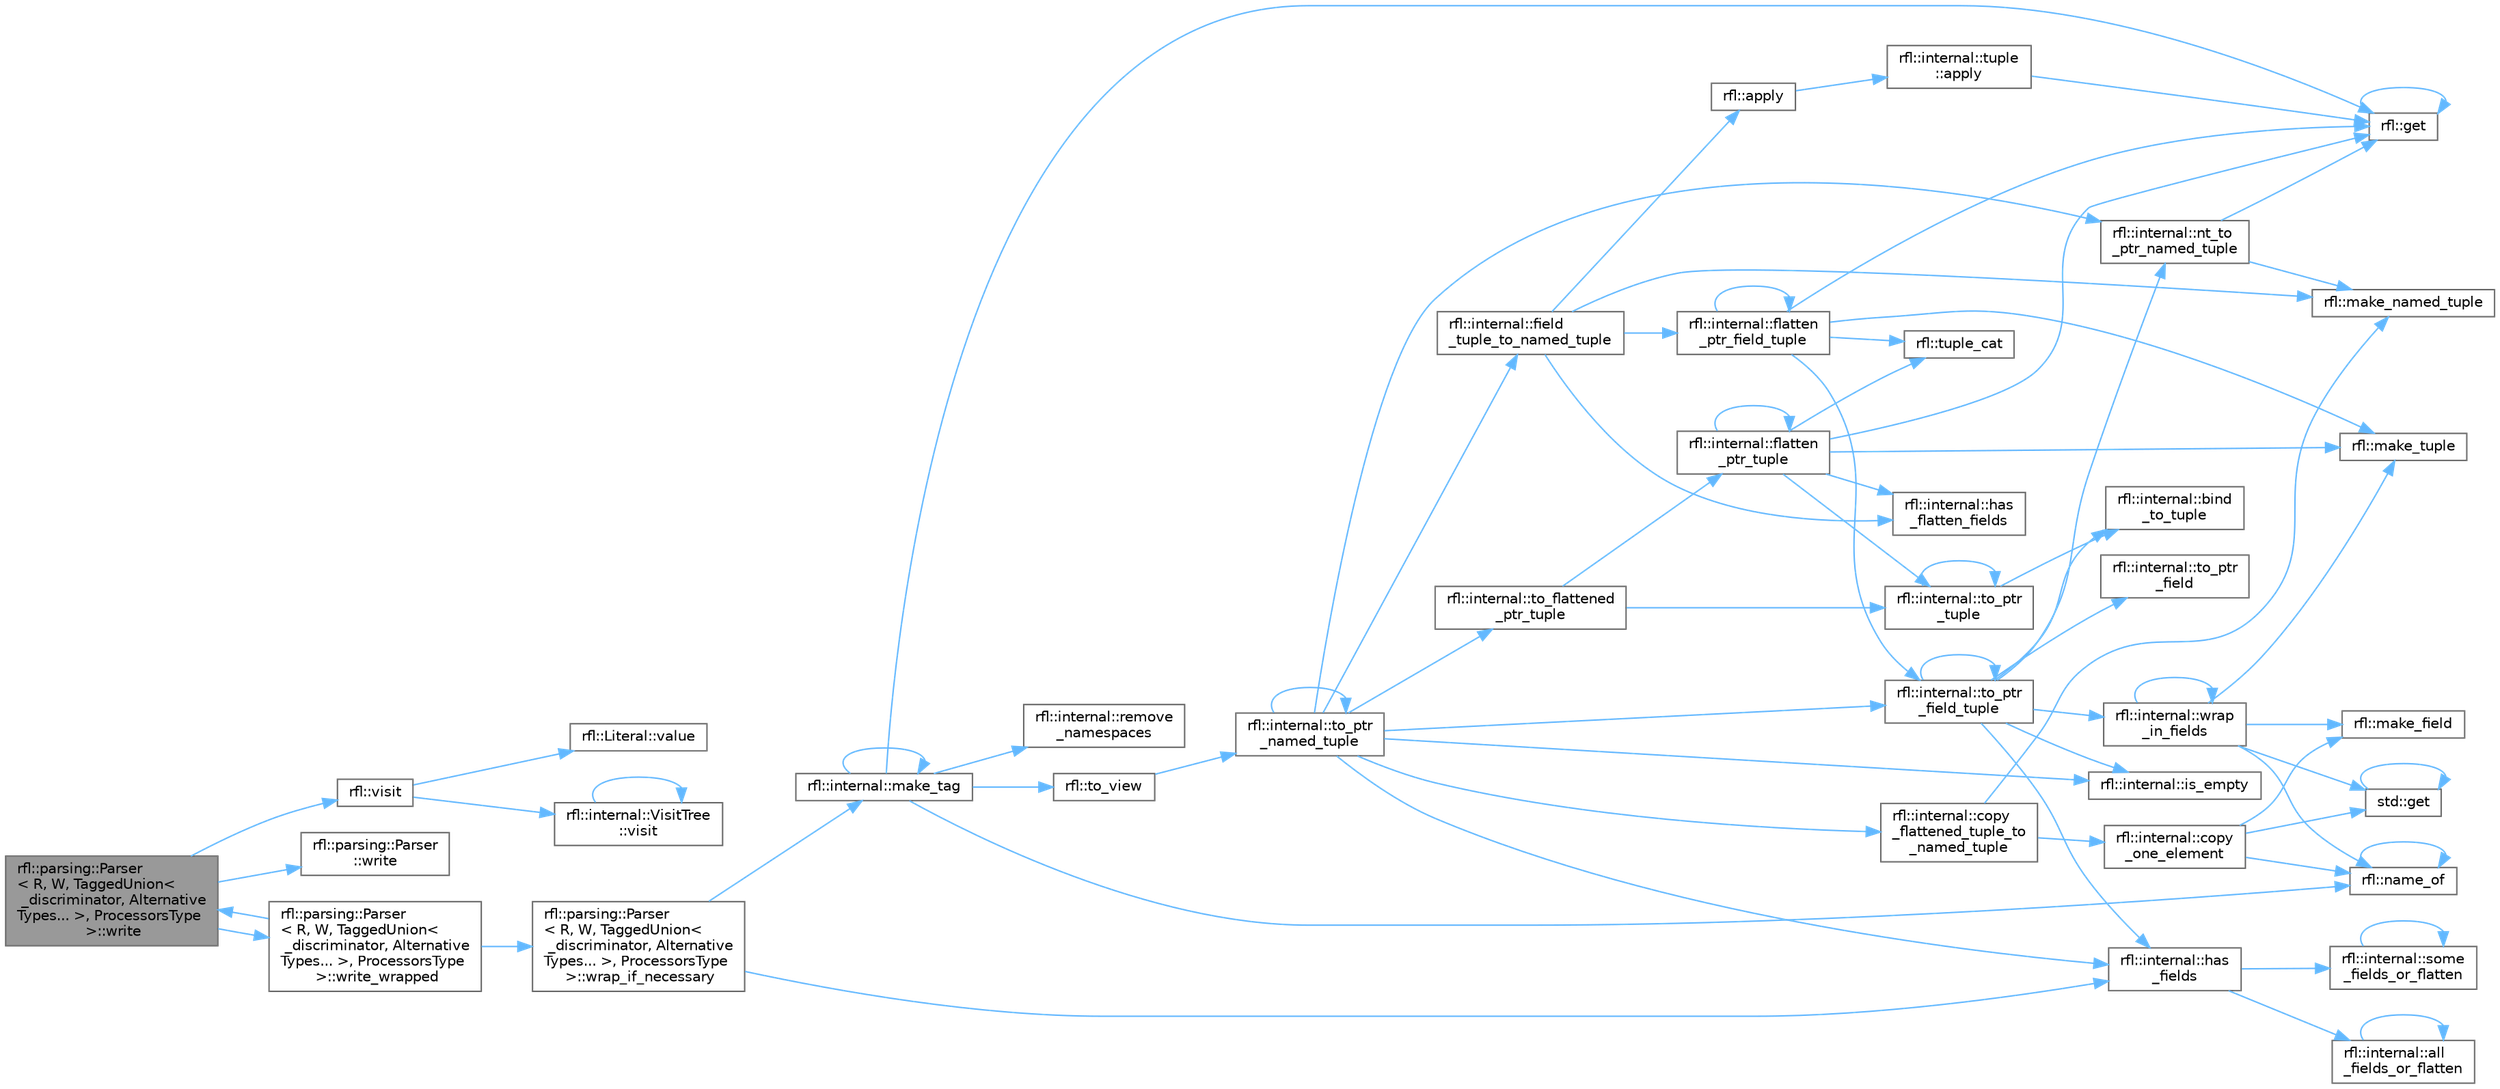 digraph "rfl::parsing::Parser&lt; R, W, TaggedUnion&lt; _discriminator, AlternativeTypes... &gt;, ProcessorsType &gt;::write"
{
 // LATEX_PDF_SIZE
  bgcolor="transparent";
  edge [fontname=Helvetica,fontsize=10,labelfontname=Helvetica,labelfontsize=10];
  node [fontname=Helvetica,fontsize=10,shape=box,height=0.2,width=0.4];
  rankdir="LR";
  Node1 [id="Node000001",label="rfl::parsing::Parser\l\< R, W, TaggedUnion\<\l _discriminator, Alternative\lTypes... \>, ProcessorsType\l \>::write",height=0.2,width=0.4,color="gray40", fillcolor="grey60", style="filled", fontcolor="black",tooltip=" "];
  Node1 -> Node2 [id="edge1_Node000001_Node000002",color="steelblue1",style="solid",tooltip=" "];
  Node2 [id="Node000002",label="rfl::visit",height=0.2,width=0.4,color="grey40", fillcolor="white", style="filled",URL="$namespacerfl.html#ab818223fa1c483a720a5004db13c118b",tooltip=" "];
  Node2 -> Node3 [id="edge2_Node000002_Node000003",color="steelblue1",style="solid",tooltip=" "];
  Node3 [id="Node000003",label="rfl::Literal::value",height=0.2,width=0.4,color="grey40", fillcolor="white", style="filled",URL="$classrfl_1_1_literal.html#a12e1ef9245686c82fd03d9488a06249e",tooltip="Returns the value actually contained in the Literal."];
  Node2 -> Node4 [id="edge3_Node000002_Node000004",color="steelblue1",style="solid",tooltip=" "];
  Node4 [id="Node000004",label="rfl::internal::VisitTree\l::visit",height=0.2,width=0.4,color="grey40", fillcolor="white", style="filled",URL="$structrfl_1_1internal_1_1_visit_tree.html#a0f788884e011cf44fa9ed4f9b80d1bd8",tooltip="Evaluates a visitor pattern using a tree-like structure."];
  Node4 -> Node4 [id="edge4_Node000004_Node000004",color="steelblue1",style="solid",tooltip=" "];
  Node1 -> Node5 [id="edge5_Node000001_Node000005",color="steelblue1",style="solid",tooltip=" "];
  Node5 [id="Node000005",label="rfl::parsing::Parser\l::write",height=0.2,width=0.4,color="grey40", fillcolor="white", style="filled",URL="$structrfl_1_1parsing_1_1_parser.html#a16aeefd727355e095bfd19d6c69d3238",tooltip=" "];
  Node1 -> Node6 [id="edge6_Node000001_Node000006",color="steelblue1",style="solid",tooltip=" "];
  Node6 [id="Node000006",label="rfl::parsing::Parser\l\< R, W, TaggedUnion\<\l _discriminator, Alternative\lTypes... \>, ProcessorsType\l \>::write_wrapped",height=0.2,width=0.4,color="grey40", fillcolor="white", style="filled",URL="$structrfl_1_1parsing_1_1_parser_3_01_r_00_01_w_00_01_tagged_union_3_01__discriminator_00_01_alte4e1a033ba4468c4ec6830fdcddf9fe2f.html#a4cdf3e5a90895393deeb9ea797ee9741",tooltip="Writes a wrapped version of the original object, which contains the tag."];
  Node6 -> Node7 [id="edge7_Node000006_Node000007",color="steelblue1",style="solid",tooltip=" "];
  Node7 [id="Node000007",label="rfl::parsing::Parser\l\< R, W, TaggedUnion\<\l _discriminator, Alternative\lTypes... \>, ProcessorsType\l \>::wrap_if_necessary",height=0.2,width=0.4,color="grey40", fillcolor="white", style="filled",URL="$structrfl_1_1parsing_1_1_parser_3_01_r_00_01_w_00_01_tagged_union_3_01__discriminator_00_01_alte4e1a033ba4468c4ec6830fdcddf9fe2f.html#a13e647357ac20f534b3ac23b06596fd7",tooltip=" "];
  Node7 -> Node8 [id="edge8_Node000007_Node000008",color="steelblue1",style="solid",tooltip=" "];
  Node8 [id="Node000008",label="rfl::internal::has\l_fields",height=0.2,width=0.4,color="grey40", fillcolor="white", style="filled",URL="$namespacerfl_1_1internal.html#a4bf6ff2224c907a5df21f524e650fd17",tooltip=" "];
  Node8 -> Node9 [id="edge9_Node000008_Node000009",color="steelblue1",style="solid",tooltip=" "];
  Node9 [id="Node000009",label="rfl::internal::all\l_fields_or_flatten",height=0.2,width=0.4,color="grey40", fillcolor="white", style="filled",URL="$namespacerfl_1_1internal.html#a012b9c8f5d6103eb084598eca9f9f631",tooltip=" "];
  Node9 -> Node9 [id="edge10_Node000009_Node000009",color="steelblue1",style="solid",tooltip=" "];
  Node8 -> Node10 [id="edge11_Node000008_Node000010",color="steelblue1",style="solid",tooltip=" "];
  Node10 [id="Node000010",label="rfl::internal::some\l_fields_or_flatten",height=0.2,width=0.4,color="grey40", fillcolor="white", style="filled",URL="$namespacerfl_1_1internal.html#a71c929c1a514d827549eb15d4355de92",tooltip=" "];
  Node10 -> Node10 [id="edge12_Node000010_Node000010",color="steelblue1",style="solid",tooltip=" "];
  Node7 -> Node11 [id="edge13_Node000007_Node000011",color="steelblue1",style="solid",tooltip=" "];
  Node11 [id="Node000011",label="rfl::internal::make_tag",height=0.2,width=0.4,color="grey40", fillcolor="white", style="filled",URL="$namespacerfl_1_1internal.html#a8cabf11490ea59196c2ddb82b46ae23f",tooltip=" "];
  Node11 -> Node12 [id="edge14_Node000011_Node000012",color="steelblue1",style="solid",tooltip=" "];
  Node12 [id="Node000012",label="rfl::get",height=0.2,width=0.4,color="grey40", fillcolor="white", style="filled",URL="$namespacerfl.html#ac379420409251e5a3c0bea4a701daf0a",tooltip="Gets a field by index."];
  Node12 -> Node12 [id="edge15_Node000012_Node000012",color="steelblue1",style="solid",tooltip=" "];
  Node11 -> Node11 [id="edge16_Node000011_Node000011",color="steelblue1",style="solid",tooltip=" "];
  Node11 -> Node13 [id="edge17_Node000011_Node000013",color="steelblue1",style="solid",tooltip=" "];
  Node13 [id="Node000013",label="rfl::name_of",height=0.2,width=0.4,color="grey40", fillcolor="white", style="filled",URL="$namespacerfl.html#a90efd0c5575582354c25333fa30a8013",tooltip="Helper function to retrieve a name at compile time."];
  Node13 -> Node13 [id="edge18_Node000013_Node000013",color="steelblue1",style="solid",tooltip=" "];
  Node11 -> Node14 [id="edge19_Node000011_Node000014",color="steelblue1",style="solid",tooltip=" "];
  Node14 [id="Node000014",label="rfl::internal::remove\l_namespaces",height=0.2,width=0.4,color="grey40", fillcolor="white", style="filled",URL="$namespacerfl_1_1internal.html#ab077683f0a9736c592e4e2a921a808b6",tooltip=" "];
  Node11 -> Node15 [id="edge20_Node000011_Node000015",color="steelblue1",style="solid",tooltip=" "];
  Node15 [id="Node000015",label="rfl::to_view",height=0.2,width=0.4,color="grey40", fillcolor="white", style="filled",URL="$namespacerfl.html#a6d13127a52ba17e9fb281ddb39b5f220",tooltip=" "];
  Node15 -> Node16 [id="edge21_Node000015_Node000016",color="steelblue1",style="solid",tooltip=" "];
  Node16 [id="Node000016",label="rfl::internal::to_ptr\l_named_tuple",height=0.2,width=0.4,color="grey40", fillcolor="white", style="filled",URL="$namespacerfl_1_1internal.html#a19594a7d66a271a8f893f2170217e299",tooltip=" "];
  Node16 -> Node17 [id="edge22_Node000016_Node000017",color="steelblue1",style="solid",tooltip=" "];
  Node17 [id="Node000017",label="rfl::internal::copy\l_flattened_tuple_to\l_named_tuple",height=0.2,width=0.4,color="grey40", fillcolor="white", style="filled",URL="$namespacerfl_1_1internal.html#aa4d84e91c691523bdf3dbf8832cba64c",tooltip=" "];
  Node17 -> Node18 [id="edge23_Node000017_Node000018",color="steelblue1",style="solid",tooltip=" "];
  Node18 [id="Node000018",label="rfl::internal::copy\l_one_element",height=0.2,width=0.4,color="grey40", fillcolor="white", style="filled",URL="$namespacerfl_1_1internal.html#a8a566443d85dd9fc0f2e6e4ae131ed55",tooltip=" "];
  Node18 -> Node19 [id="edge24_Node000018_Node000019",color="steelblue1",style="solid",tooltip=" "];
  Node19 [id="Node000019",label="std::get",height=0.2,width=0.4,color="grey40", fillcolor="white", style="filled",URL="$namespacestd.html#aae41d8280b7ccc3f0e0a0be2dab21c8f",tooltip="Gets an element by index."];
  Node19 -> Node19 [id="edge25_Node000019_Node000019",color="steelblue1",style="solid",tooltip=" "];
  Node18 -> Node20 [id="edge26_Node000018_Node000020",color="steelblue1",style="solid",tooltip=" "];
  Node20 [id="Node000020",label="rfl::make_field",height=0.2,width=0.4,color="grey40", fillcolor="white", style="filled",URL="$namespacerfl.html#afb5f68a22d5b6a42a5b4477c35559ce9",tooltip=" "];
  Node18 -> Node13 [id="edge27_Node000018_Node000013",color="steelblue1",style="solid",tooltip=" "];
  Node17 -> Node21 [id="edge28_Node000017_Node000021",color="steelblue1",style="solid",tooltip=" "];
  Node21 [id="Node000021",label="rfl::make_named_tuple",height=0.2,width=0.4,color="grey40", fillcolor="white", style="filled",URL="$namespacerfl.html#a19523aa875e6c36af474a97f28ed4002",tooltip="Explicit overload for creating empty named tuples."];
  Node16 -> Node22 [id="edge29_Node000016_Node000022",color="steelblue1",style="solid",tooltip=" "];
  Node22 [id="Node000022",label="rfl::internal::field\l_tuple_to_named_tuple",height=0.2,width=0.4,color="grey40", fillcolor="white", style="filled",URL="$namespacerfl_1_1internal.html#a923e1c7faefca7c7af6ec3d7aecccba0",tooltip=" "];
  Node22 -> Node23 [id="edge30_Node000022_Node000023",color="steelblue1",style="solid",tooltip=" "];
  Node23 [id="Node000023",label="rfl::apply",height=0.2,width=0.4,color="grey40", fillcolor="white", style="filled",URL="$namespacerfl.html#aaa94742afd7fde0d6d6cc59ae6d92989",tooltip=" "];
  Node23 -> Node24 [id="edge31_Node000023_Node000024",color="steelblue1",style="solid",tooltip=" "];
  Node24 [id="Node000024",label="rfl::internal::tuple\l::apply",height=0.2,width=0.4,color="grey40", fillcolor="white", style="filled",URL="$namespacerfl_1_1internal_1_1tuple.html#a5fe21ddba2943f200bc6c6e4d8d34e54",tooltip=" "];
  Node24 -> Node12 [id="edge32_Node000024_Node000012",color="steelblue1",style="solid",tooltip=" "];
  Node22 -> Node25 [id="edge33_Node000022_Node000025",color="steelblue1",style="solid",tooltip=" "];
  Node25 [id="Node000025",label="rfl::internal::flatten\l_ptr_field_tuple",height=0.2,width=0.4,color="grey40", fillcolor="white", style="filled",URL="$namespacerfl_1_1internal.html#ae729ffba37ab19a6426f80c6ef26e2d6",tooltip=" "];
  Node25 -> Node25 [id="edge34_Node000025_Node000025",color="steelblue1",style="solid",tooltip=" "];
  Node25 -> Node12 [id="edge35_Node000025_Node000012",color="steelblue1",style="solid",tooltip=" "];
  Node25 -> Node26 [id="edge36_Node000025_Node000026",color="steelblue1",style="solid",tooltip=" "];
  Node26 [id="Node000026",label="rfl::make_tuple",height=0.2,width=0.4,color="grey40", fillcolor="white", style="filled",URL="$namespacerfl.html#ac71a9ec8b4d8fd347719083ec38c00f9",tooltip=" "];
  Node25 -> Node27 [id="edge37_Node000025_Node000027",color="steelblue1",style="solid",tooltip=" "];
  Node27 [id="Node000027",label="rfl::internal::to_ptr\l_field_tuple",height=0.2,width=0.4,color="grey40", fillcolor="white", style="filled",URL="$namespacerfl_1_1internal.html#a4c5ce682ef0d85a0edc5fc36074815d2",tooltip=" "];
  Node27 -> Node28 [id="edge38_Node000027_Node000028",color="steelblue1",style="solid",tooltip=" "];
  Node28 [id="Node000028",label="rfl::internal::bind\l_to_tuple",height=0.2,width=0.4,color="grey40", fillcolor="white", style="filled",URL="$namespacerfl_1_1internal.html#aaccfbbd07ded0a84498cea052cb3d443",tooltip=" "];
  Node27 -> Node8 [id="edge39_Node000027_Node000008",color="steelblue1",style="solid",tooltip=" "];
  Node27 -> Node29 [id="edge40_Node000027_Node000029",color="steelblue1",style="solid",tooltip=" "];
  Node29 [id="Node000029",label="rfl::internal::is_empty",height=0.2,width=0.4,color="grey40", fillcolor="white", style="filled",URL="$namespacerfl_1_1internal.html#a818161434e9e7892d403a7c92d7268fe",tooltip=" "];
  Node27 -> Node30 [id="edge41_Node000027_Node000030",color="steelblue1",style="solid",tooltip=" "];
  Node30 [id="Node000030",label="rfl::internal::nt_to\l_ptr_named_tuple",height=0.2,width=0.4,color="grey40", fillcolor="white", style="filled",URL="$namespacerfl_1_1internal.html#a444ef522c6d66572aa5cd3ccde829885",tooltip=" "];
  Node30 -> Node12 [id="edge42_Node000030_Node000012",color="steelblue1",style="solid",tooltip=" "];
  Node30 -> Node21 [id="edge43_Node000030_Node000021",color="steelblue1",style="solid",tooltip=" "];
  Node27 -> Node31 [id="edge44_Node000027_Node000031",color="steelblue1",style="solid",tooltip=" "];
  Node31 [id="Node000031",label="rfl::internal::to_ptr\l_field",height=0.2,width=0.4,color="grey40", fillcolor="white", style="filled",URL="$namespacerfl_1_1internal.html#ab7e2b5fa9d320f0c9a301fbe22ebc677",tooltip=" "];
  Node27 -> Node27 [id="edge45_Node000027_Node000027",color="steelblue1",style="solid",tooltip=" "];
  Node27 -> Node32 [id="edge46_Node000027_Node000032",color="steelblue1",style="solid",tooltip=" "];
  Node32 [id="Node000032",label="rfl::internal::wrap\l_in_fields",height=0.2,width=0.4,color="grey40", fillcolor="white", style="filled",URL="$namespacerfl_1_1internal.html#a75a4f615c45abce17e710e72514498d7",tooltip=" "];
  Node32 -> Node19 [id="edge47_Node000032_Node000019",color="steelblue1",style="solid",tooltip=" "];
  Node32 -> Node20 [id="edge48_Node000032_Node000020",color="steelblue1",style="solid",tooltip=" "];
  Node32 -> Node26 [id="edge49_Node000032_Node000026",color="steelblue1",style="solid",tooltip=" "];
  Node32 -> Node13 [id="edge50_Node000032_Node000013",color="steelblue1",style="solid",tooltip=" "];
  Node32 -> Node32 [id="edge51_Node000032_Node000032",color="steelblue1",style="solid",tooltip=" "];
  Node25 -> Node33 [id="edge52_Node000025_Node000033",color="steelblue1",style="solid",tooltip=" "];
  Node33 [id="Node000033",label="rfl::tuple_cat",height=0.2,width=0.4,color="grey40", fillcolor="white", style="filled",URL="$namespacerfl.html#ad4738e8acd2a03b1b2b01c6caa6b27e9",tooltip=" "];
  Node22 -> Node34 [id="edge53_Node000022_Node000034",color="steelblue1",style="solid",tooltip=" "];
  Node34 [id="Node000034",label="rfl::internal::has\l_flatten_fields",height=0.2,width=0.4,color="grey40", fillcolor="white", style="filled",URL="$namespacerfl_1_1internal.html#a60f5d02505f61eabff343c2f5e9c7dbe",tooltip=" "];
  Node22 -> Node21 [id="edge54_Node000022_Node000021",color="steelblue1",style="solid",tooltip=" "];
  Node16 -> Node8 [id="edge55_Node000016_Node000008",color="steelblue1",style="solid",tooltip=" "];
  Node16 -> Node29 [id="edge56_Node000016_Node000029",color="steelblue1",style="solid",tooltip=" "];
  Node16 -> Node30 [id="edge57_Node000016_Node000030",color="steelblue1",style="solid",tooltip=" "];
  Node16 -> Node35 [id="edge58_Node000016_Node000035",color="steelblue1",style="solid",tooltip=" "];
  Node35 [id="Node000035",label="rfl::internal::to_flattened\l_ptr_tuple",height=0.2,width=0.4,color="grey40", fillcolor="white", style="filled",URL="$namespacerfl_1_1internal.html#abe898ac2971112070bfbcc91def971d6",tooltip=" "];
  Node35 -> Node36 [id="edge59_Node000035_Node000036",color="steelblue1",style="solid",tooltip=" "];
  Node36 [id="Node000036",label="rfl::internal::flatten\l_ptr_tuple",height=0.2,width=0.4,color="grey40", fillcolor="white", style="filled",URL="$namespacerfl_1_1internal.html#a3a901d356d0602482acd2f0861f8b472",tooltip=" "];
  Node36 -> Node36 [id="edge60_Node000036_Node000036",color="steelblue1",style="solid",tooltip=" "];
  Node36 -> Node12 [id="edge61_Node000036_Node000012",color="steelblue1",style="solid",tooltip=" "];
  Node36 -> Node34 [id="edge62_Node000036_Node000034",color="steelblue1",style="solid",tooltip=" "];
  Node36 -> Node26 [id="edge63_Node000036_Node000026",color="steelblue1",style="solid",tooltip=" "];
  Node36 -> Node37 [id="edge64_Node000036_Node000037",color="steelblue1",style="solid",tooltip=" "];
  Node37 [id="Node000037",label="rfl::internal::to_ptr\l_tuple",height=0.2,width=0.4,color="grey40", fillcolor="white", style="filled",URL="$namespacerfl_1_1internal.html#a3a36b92d743023e52d9ba1b74cc5fbd1",tooltip=" "];
  Node37 -> Node28 [id="edge65_Node000037_Node000028",color="steelblue1",style="solid",tooltip=" "];
  Node37 -> Node37 [id="edge66_Node000037_Node000037",color="steelblue1",style="solid",tooltip=" "];
  Node36 -> Node33 [id="edge67_Node000036_Node000033",color="steelblue1",style="solid",tooltip=" "];
  Node35 -> Node37 [id="edge68_Node000035_Node000037",color="steelblue1",style="solid",tooltip=" "];
  Node16 -> Node27 [id="edge69_Node000016_Node000027",color="steelblue1",style="solid",tooltip=" "];
  Node16 -> Node16 [id="edge70_Node000016_Node000016",color="steelblue1",style="solid",tooltip=" "];
  Node6 -> Node1 [id="edge71_Node000006_Node000001",color="steelblue1",style="solid",tooltip=" "];
}
